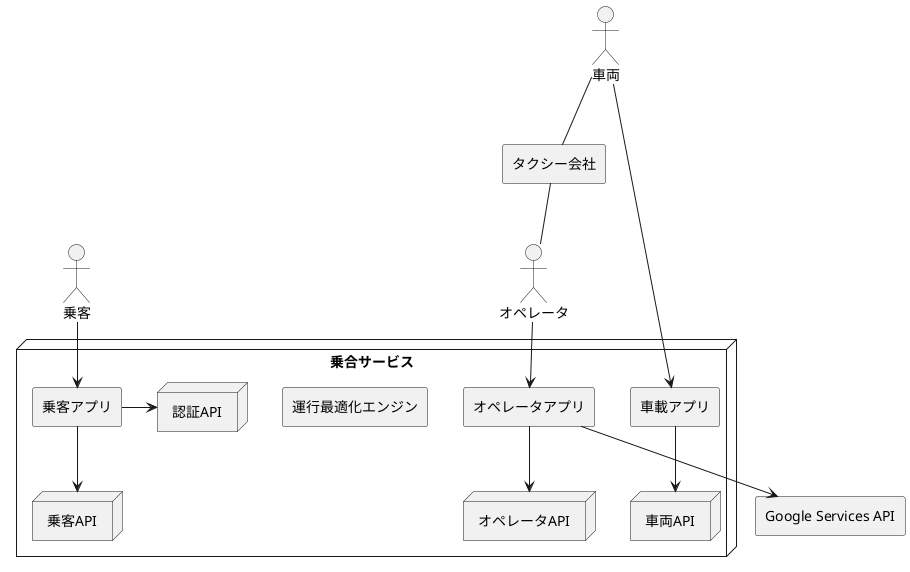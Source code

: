 @startuml

actor "乗客" as passenger
actor "車両" as vehicle
actor "オペレータ" as operator

node "乗合サービス" as rideshareService {
    node "認証API" as authApi
    node "乗客API" as passengerApi
    node "車両API" as vehicleApi
    node "オペレータAPI" as operatorApi

    agent "運行最適化エンジン" as optEngine

    agent "乗客アプリ" as passengerApp
    agent "車載アプリ" as vehicleApp
    agent "オペレータアプリ" as operatorApp
}

agent "タクシー会社" as taxiCompany
agent "Google Services API" as google


'##################################################
passenger --> passengerApp
passengerApp -right-> authApi
passengerApp --> passengerApi

operator --> operatorApp
operator -up- taxiCompany
operatorApp --> operatorApi
operatorApp --> google

vehicle --> vehicleApp
vehicle -- taxiCompany
vehicleApp --> vehicleApi


@enduml
